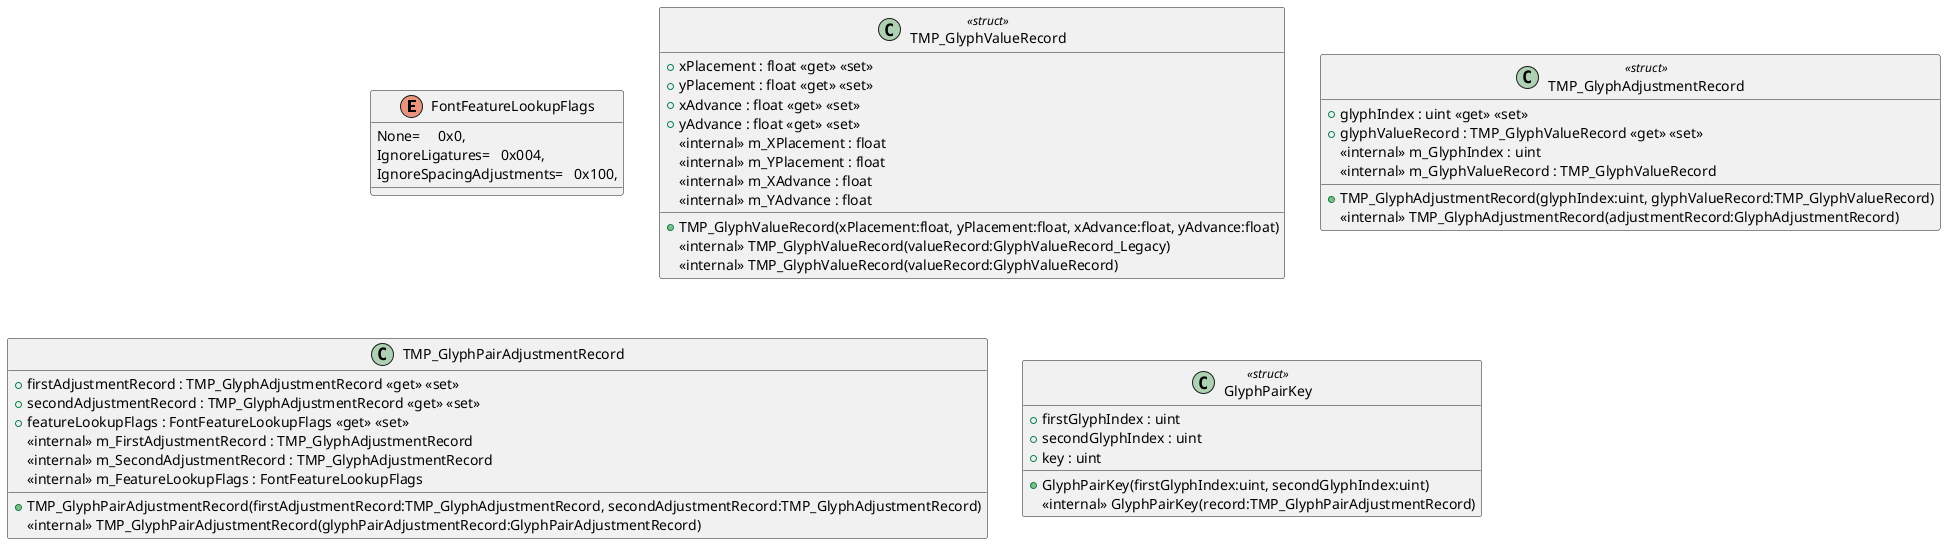 @startuml
enum FontFeatureLookupFlags {
    None=     0x0,
    IgnoreLigatures=   0x004,
    IgnoreSpacingAdjustments=   0x100,
}
class TMP_GlyphValueRecord <<struct>> {
    + xPlacement : float <<get>> <<set>>
    + yPlacement : float <<get>> <<set>>
    + xAdvance : float <<get>> <<set>>
    + yAdvance : float <<get>> <<set>>
    <<internal>> m_XPlacement : float
    <<internal>> m_YPlacement : float
    <<internal>> m_XAdvance : float
    <<internal>> m_YAdvance : float
    + TMP_GlyphValueRecord(xPlacement:float, yPlacement:float, xAdvance:float, yAdvance:float)
    <<internal>> TMP_GlyphValueRecord(valueRecord:GlyphValueRecord_Legacy)
    <<internal>> TMP_GlyphValueRecord(valueRecord:GlyphValueRecord)
}
class TMP_GlyphAdjustmentRecord <<struct>> {
    + glyphIndex : uint <<get>> <<set>>
    + glyphValueRecord : TMP_GlyphValueRecord <<get>> <<set>>
    <<internal>> m_GlyphIndex : uint
    <<internal>> m_GlyphValueRecord : TMP_GlyphValueRecord
    + TMP_GlyphAdjustmentRecord(glyphIndex:uint, glyphValueRecord:TMP_GlyphValueRecord)
    <<internal>> TMP_GlyphAdjustmentRecord(adjustmentRecord:GlyphAdjustmentRecord)
}
class TMP_GlyphPairAdjustmentRecord {
    + firstAdjustmentRecord : TMP_GlyphAdjustmentRecord <<get>> <<set>>
    + secondAdjustmentRecord : TMP_GlyphAdjustmentRecord <<get>> <<set>>
    + featureLookupFlags : FontFeatureLookupFlags <<get>> <<set>>
    <<internal>> m_FirstAdjustmentRecord : TMP_GlyphAdjustmentRecord
    <<internal>> m_SecondAdjustmentRecord : TMP_GlyphAdjustmentRecord
    <<internal>> m_FeatureLookupFlags : FontFeatureLookupFlags
    + TMP_GlyphPairAdjustmentRecord(firstAdjustmentRecord:TMP_GlyphAdjustmentRecord, secondAdjustmentRecord:TMP_GlyphAdjustmentRecord)
    <<internal>> TMP_GlyphPairAdjustmentRecord(glyphPairAdjustmentRecord:GlyphPairAdjustmentRecord)
}
class GlyphPairKey <<struct>> {
    + firstGlyphIndex : uint
    + secondGlyphIndex : uint
    + key : uint
    + GlyphPairKey(firstGlyphIndex:uint, secondGlyphIndex:uint)
    <<internal>> GlyphPairKey(record:TMP_GlyphPairAdjustmentRecord)
}
@enduml
